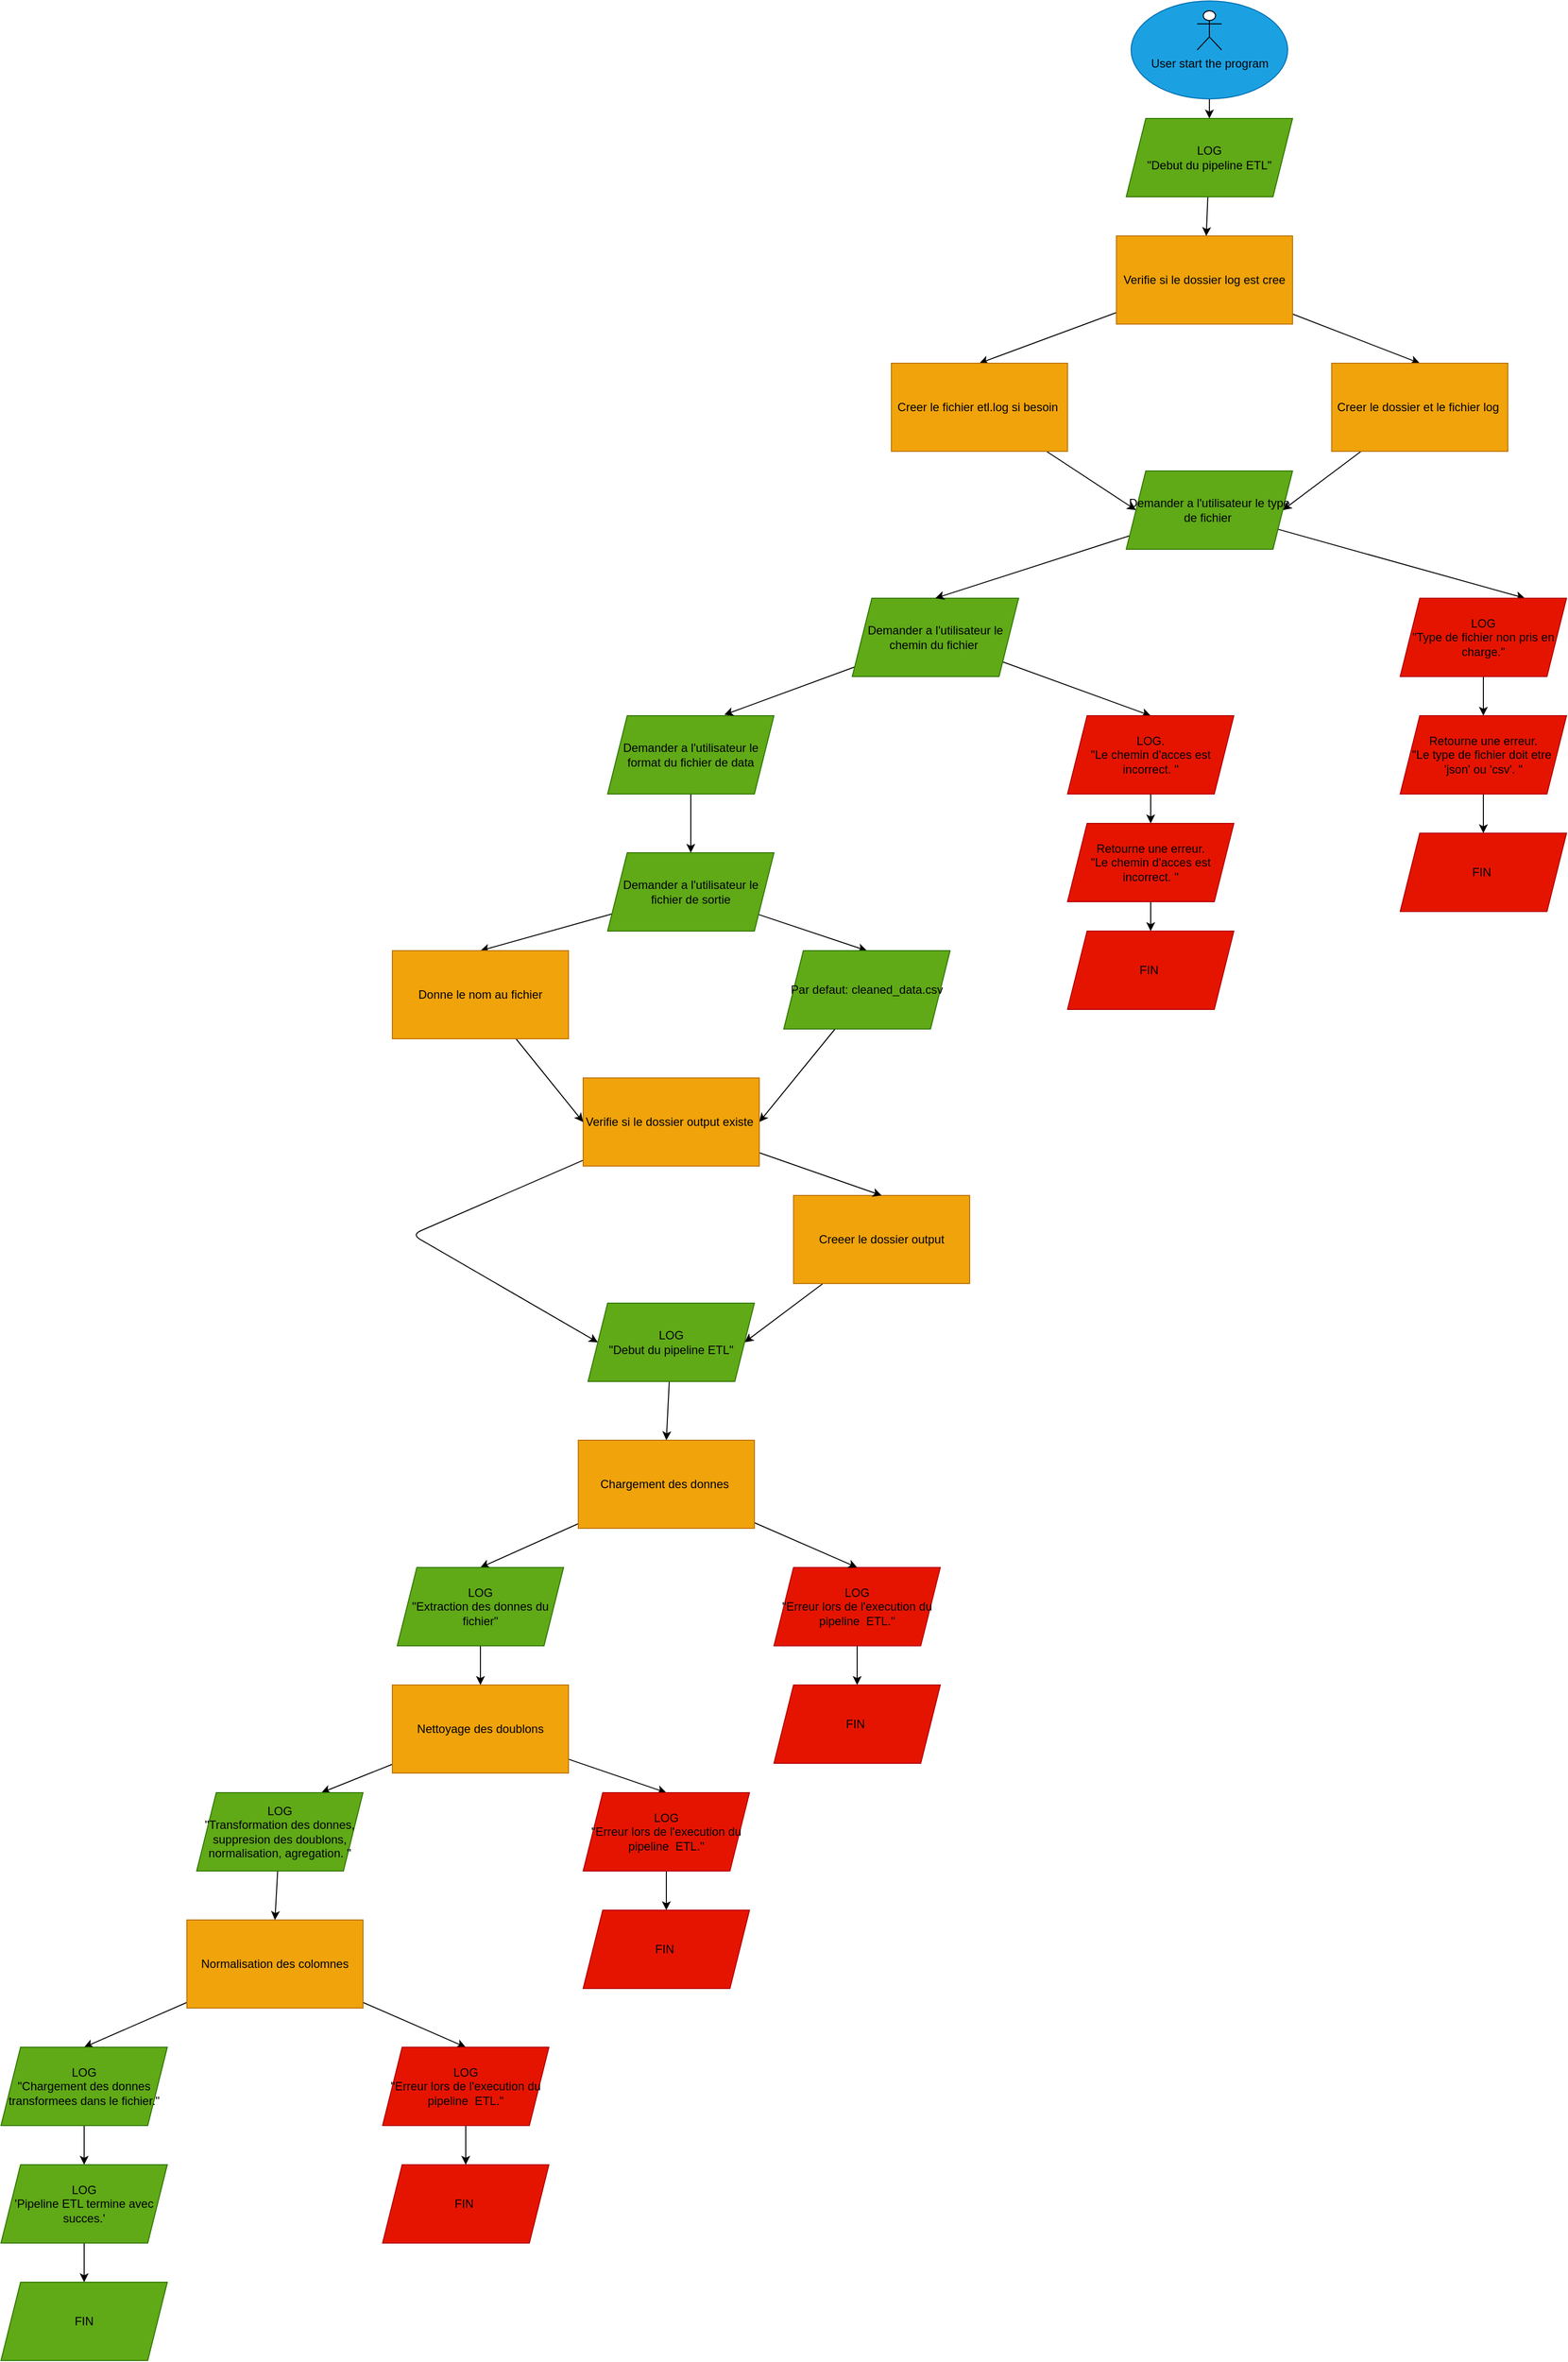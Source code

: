 <mxfile>
    <diagram id="ytDVIfAMNGvIMP3L4yr4" name="Page-1">
        <mxGraphModel dx="1596" dy="1663" grid="1" gridSize="10" guides="1" tooltips="1" connect="1" arrows="1" fold="1" page="1" pageScale="1" pageWidth="850" pageHeight="1100" math="0" shadow="0">
            <root>
                <mxCell id="0"/>
                <mxCell id="1" parent="0"/>
                <mxCell id="39" style="edgeStyle=none;html=1;exitX=0.5;exitY=1;exitDx=0;exitDy=0;entryX=0.5;entryY=0;entryDx=0;entryDy=0;fontColor=#000000;" parent="1" source="2" target="31" edge="1">
                    <mxGeometry relative="1" as="geometry"/>
                </mxCell>
                <mxCell id="2" value="" style="ellipse;whiteSpace=wrap;html=1;fillColor=#1ba1e2;fontColor=#ffffff;strokeColor=#006EAF;" parent="1" vertex="1">
                    <mxGeometry x="305" y="-10" width="160" height="100" as="geometry"/>
                </mxCell>
                <mxCell id="3" value="&lt;font color=&quot;#000000&quot;&gt;User start the program&lt;/font&gt;" style="shape=umlActor;verticalLabelPosition=bottom;verticalAlign=top;html=1;outlineConnect=0;" parent="1" vertex="1">
                    <mxGeometry x="372.5" width="25" height="40" as="geometry"/>
                </mxCell>
                <mxCell id="41" style="edgeStyle=none;html=1;entryX=0.5;entryY=0;entryDx=0;entryDy=0;fontColor=#000000;" parent="1" source="5" target="14" edge="1">
                    <mxGeometry relative="1" as="geometry"/>
                </mxCell>
                <mxCell id="42" style="edgeStyle=none;html=1;entryX=0.5;entryY=0;entryDx=0;entryDy=0;fontColor=#000000;" parent="1" source="5" target="15" edge="1">
                    <mxGeometry relative="1" as="geometry"/>
                </mxCell>
                <mxCell id="5" value="Verifie si le dossier log est cree" style="rounded=0;whiteSpace=wrap;html=1;fontColor=#000000;fillColor=#f0a30a;strokeColor=#BD7000;" parent="1" vertex="1">
                    <mxGeometry x="290" y="230" width="180" height="90" as="geometry"/>
                </mxCell>
                <mxCell id="53" style="edgeStyle=none;html=1;entryX=0.5;entryY=0;entryDx=0;entryDy=0;fontColor=#000000;" parent="1" source="8" target="12" edge="1">
                    <mxGeometry relative="1" as="geometry"/>
                </mxCell>
                <mxCell id="8" value="&lt;span style=&quot;color: rgb(0, 0, 0);&quot;&gt;Demander a l'utilisateur le format du fichier de data&lt;/span&gt;" style="shape=parallelogram;perimeter=parallelogramPerimeter;whiteSpace=wrap;html=1;fixedSize=1;fillColor=#60a917;strokeColor=#2D7600;fontColor=#ffffff;" parent="1" vertex="1">
                    <mxGeometry x="-230" y="720" width="170" height="80" as="geometry"/>
                </mxCell>
                <mxCell id="72" style="edgeStyle=none;html=1;entryX=0.5;entryY=0;entryDx=0;entryDy=0;fontColor=#000000;" parent="1" source="9" target="64" edge="1">
                    <mxGeometry relative="1" as="geometry"/>
                </mxCell>
                <mxCell id="9" value="&lt;font color=&quot;#000000&quot;&gt;LOG&lt;br&gt;&quot;Erreur lors de l'execution du pipeline&amp;nbsp; ETL.&quot;&lt;/font&gt;" style="shape=parallelogram;perimeter=parallelogramPerimeter;whiteSpace=wrap;html=1;fixedSize=1;fontColor=#ffffff;fillColor=#e51400;strokeColor=#B20000;" parent="1" vertex="1">
                    <mxGeometry x="-60" y="1590" width="170" height="80" as="geometry"/>
                </mxCell>
                <mxCell id="61" style="edgeStyle=none;html=1;entryX=1;entryY=0.5;entryDx=0;entryDy=0;fontColor=#000000;" parent="1" source="10" target="30" edge="1">
                    <mxGeometry relative="1" as="geometry"/>
                </mxCell>
                <mxCell id="10" value="Creeer le dossier output" style="rounded=0;whiteSpace=wrap;html=1;fontColor=#000000;fillColor=#f0a30a;strokeColor=#BD7000;" parent="1" vertex="1">
                    <mxGeometry x="-40" y="1210" width="180" height="90" as="geometry"/>
                </mxCell>
                <mxCell id="48" style="edgeStyle=none;html=1;fontColor=#000000;" parent="1" source="11" target="27" edge="1">
                    <mxGeometry relative="1" as="geometry"/>
                </mxCell>
                <mxCell id="11" value="&lt;font color=&quot;#000000&quot;&gt;Retourne une erreur.&lt;br&gt;&quot;Le type de fichier doit etre&amp;nbsp; 'json' ou 'csv'. &quot;&lt;br&gt;&lt;/font&gt;" style="shape=parallelogram;perimeter=parallelogramPerimeter;whiteSpace=wrap;html=1;fixedSize=1;fontColor=#ffffff;fillColor=#e51400;strokeColor=#B20000;" parent="1" vertex="1">
                    <mxGeometry x="580" y="720" width="170" height="80" as="geometry"/>
                </mxCell>
                <mxCell id="54" style="edgeStyle=none;html=1;entryX=0.5;entryY=0;entryDx=0;entryDy=0;fontColor=#000000;" parent="1" source="12" target="22" edge="1">
                    <mxGeometry relative="1" as="geometry"/>
                </mxCell>
                <mxCell id="55" style="edgeStyle=none;html=1;entryX=0.5;entryY=0;entryDx=0;entryDy=0;fontColor=#000000;" parent="1" source="12" target="29" edge="1">
                    <mxGeometry relative="1" as="geometry"/>
                </mxCell>
                <mxCell id="12" value="&lt;font color=&quot;#000000&quot;&gt;Demander a l'utilisateur le fichier de sortie&lt;/font&gt;" style="shape=parallelogram;perimeter=parallelogramPerimeter;whiteSpace=wrap;html=1;fixedSize=1;fillColor=#60a917;strokeColor=#2D7600;fontColor=#ffffff;" parent="1" vertex="1">
                    <mxGeometry x="-230" y="860" width="170" height="80" as="geometry"/>
                </mxCell>
                <mxCell id="44" style="edgeStyle=none;html=1;entryX=1;entryY=0.5;entryDx=0;entryDy=0;fontColor=#000000;" parent="1" source="14" target="17" edge="1">
                    <mxGeometry relative="1" as="geometry"/>
                </mxCell>
                <mxCell id="14" value="Creer le dossier et le fichier log&amp;nbsp;" style="rounded=0;whiteSpace=wrap;html=1;fontColor=#000000;fillColor=#f0a30a;strokeColor=#BD7000;" parent="1" vertex="1">
                    <mxGeometry x="510" y="360" width="180" height="90" as="geometry"/>
                </mxCell>
                <mxCell id="43" style="edgeStyle=none;html=1;entryX=0;entryY=0.5;entryDx=0;entryDy=0;fontColor=#000000;" parent="1" source="15" target="17" edge="1">
                    <mxGeometry relative="1" as="geometry"/>
                </mxCell>
                <mxCell id="15" value="Creer le fichier etl.log si besoin&amp;nbsp;" style="rounded=0;whiteSpace=wrap;html=1;fontColor=#000000;fillColor=#f0a30a;strokeColor=#BD7000;" parent="1" vertex="1">
                    <mxGeometry x="60" y="360" width="180" height="90" as="geometry"/>
                </mxCell>
                <mxCell id="49" style="edgeStyle=none;html=1;fontColor=#000000;entryX=0.5;entryY=0;entryDx=0;entryDy=0;" parent="1" source="16" target="18" edge="1">
                    <mxGeometry relative="1" as="geometry">
                        <mxPoint x="310" y="680" as="targetPoint"/>
                    </mxGeometry>
                </mxCell>
                <mxCell id="50" style="edgeStyle=none;html=1;entryX=0.702;entryY=-0.012;entryDx=0;entryDy=0;entryPerimeter=0;fontColor=#000000;" parent="1" source="16" target="8" edge="1">
                    <mxGeometry relative="1" as="geometry"/>
                </mxCell>
                <mxCell id="16" value="&lt;font color=&quot;#000000&quot;&gt;Demander a l'utilisateur le chemin du fichier&amp;nbsp;&lt;br&gt;&lt;/font&gt;" style="shape=parallelogram;perimeter=parallelogramPerimeter;whiteSpace=wrap;html=1;fixedSize=1;fillColor=#60a917;strokeColor=#2D7600;fontColor=#ffffff;" parent="1" vertex="1">
                    <mxGeometry x="20" y="600" width="170" height="80" as="geometry"/>
                </mxCell>
                <mxCell id="45" style="edgeStyle=none;html=1;entryX=0.5;entryY=0;entryDx=0;entryDy=0;fontColor=#000000;" parent="1" source="17" target="16" edge="1">
                    <mxGeometry relative="1" as="geometry"/>
                </mxCell>
                <mxCell id="46" style="edgeStyle=none;html=1;entryX=0.75;entryY=0;entryDx=0;entryDy=0;fontColor=#000000;" parent="1" source="17" target="26" edge="1">
                    <mxGeometry relative="1" as="geometry"/>
                </mxCell>
                <mxCell id="17" value="&lt;font color=&quot;#000000&quot;&gt;Demander a l'utilisateur le type de fichier&amp;nbsp;&lt;br&gt;&lt;/font&gt;" style="shape=parallelogram;perimeter=parallelogramPerimeter;whiteSpace=wrap;html=1;fixedSize=1;fillColor=#60a917;strokeColor=#2D7600;fontColor=#ffffff;" parent="1" vertex="1">
                    <mxGeometry x="300" y="470" width="170" height="80" as="geometry"/>
                </mxCell>
                <mxCell id="86" style="edgeStyle=none;html=1;" edge="1" parent="1" source="18" target="85">
                    <mxGeometry relative="1" as="geometry"/>
                </mxCell>
                <mxCell id="18" value="&lt;font color=&quot;#000000&quot;&gt;LOG.&lt;br&gt;&quot;Le chemin d'acces est incorrect. &quot;&lt;br&gt;&lt;/font&gt;" style="shape=parallelogram;perimeter=parallelogramPerimeter;whiteSpace=wrap;html=1;fixedSize=1;fontColor=#ffffff;fillColor=#e51400;strokeColor=#B20000;" parent="1" vertex="1">
                    <mxGeometry x="240" y="720" width="170" height="80" as="geometry"/>
                </mxCell>
                <mxCell id="69" style="edgeStyle=none;html=1;entryX=0.5;entryY=0;entryDx=0;entryDy=0;fontColor=#000000;" parent="1" source="19" target="9" edge="1">
                    <mxGeometry relative="1" as="geometry"/>
                </mxCell>
                <mxCell id="70" style="edgeStyle=none;html=1;entryX=0.5;entryY=0;entryDx=0;entryDy=0;fontColor=#000000;" parent="1" source="19" target="35" edge="1">
                    <mxGeometry relative="1" as="geometry"/>
                </mxCell>
                <mxCell id="19" value="Chargement des donnes&amp;nbsp;" style="rounded=0;whiteSpace=wrap;html=1;fontColor=#000000;fillColor=#f0a30a;strokeColor=#BD7000;" parent="1" vertex="1">
                    <mxGeometry x="-260" y="1460" width="180" height="90" as="geometry"/>
                </mxCell>
                <mxCell id="73" style="edgeStyle=none;html=1;entryX=0.5;entryY=0;entryDx=0;entryDy=0;fontColor=#000000;" parent="1" source="20" target="65" edge="1">
                    <mxGeometry relative="1" as="geometry"/>
                </mxCell>
                <mxCell id="74" style="edgeStyle=none;html=1;entryX=0.75;entryY=0;entryDx=0;entryDy=0;fontColor=#000000;" parent="1" source="20" target="36" edge="1">
                    <mxGeometry relative="1" as="geometry"/>
                </mxCell>
                <mxCell id="20" value="Nettoyage des doublons" style="rounded=0;whiteSpace=wrap;html=1;fontColor=#000000;fillColor=#f0a30a;strokeColor=#BD7000;" parent="1" vertex="1">
                    <mxGeometry x="-450" y="1710" width="180" height="90" as="geometry"/>
                </mxCell>
                <mxCell id="77" style="edgeStyle=none;html=1;entryX=0.5;entryY=0;entryDx=0;entryDy=0;fontColor=#000000;" parent="1" source="21" target="67" edge="1">
                    <mxGeometry relative="1" as="geometry"/>
                </mxCell>
                <mxCell id="79" style="edgeStyle=none;html=1;entryX=0.5;entryY=0;entryDx=0;entryDy=0;fontColor=#000000;" parent="1" source="21" target="37" edge="1">
                    <mxGeometry relative="1" as="geometry"/>
                </mxCell>
                <mxCell id="21" value="Normalisation des colomnes&lt;br&gt;" style="rounded=0;whiteSpace=wrap;html=1;fontColor=#000000;fillColor=#f0a30a;strokeColor=#BD7000;" parent="1" vertex="1">
                    <mxGeometry x="-660" y="1950" width="180" height="90" as="geometry"/>
                </mxCell>
                <mxCell id="57" style="edgeStyle=none;html=1;entryX=1;entryY=0.5;entryDx=0;entryDy=0;fontColor=#000000;" parent="1" source="22" target="23" edge="1">
                    <mxGeometry relative="1" as="geometry"/>
                </mxCell>
                <mxCell id="22" value="&lt;font color=&quot;#000000&quot;&gt;Par defaut: cleaned_data.csv&lt;br&gt;&lt;/font&gt;" style="shape=parallelogram;perimeter=parallelogramPerimeter;whiteSpace=wrap;html=1;fixedSize=1;fontColor=#ffffff;fillColor=#60a917;strokeColor=#2D7600;" parent="1" vertex="1">
                    <mxGeometry x="-50" y="960" width="170" height="80" as="geometry"/>
                </mxCell>
                <mxCell id="59" style="edgeStyle=none;html=1;entryX=0.5;entryY=0;entryDx=0;entryDy=0;fontColor=#000000;" parent="1" source="23" target="10" edge="1">
                    <mxGeometry relative="1" as="geometry"/>
                </mxCell>
                <mxCell id="60" style="edgeStyle=none;html=1;entryX=0;entryY=0.5;entryDx=0;entryDy=0;fontColor=#000000;" parent="1" source="23" target="30" edge="1">
                    <mxGeometry relative="1" as="geometry">
                        <Array as="points">
                            <mxPoint x="-430" y="1250"/>
                        </Array>
                    </mxGeometry>
                </mxCell>
                <mxCell id="23" value="Verifie si le dossier output existe&amp;nbsp;&lt;br&gt;" style="rounded=0;whiteSpace=wrap;html=1;fontColor=#000000;fillColor=#f0a30a;strokeColor=#BD7000;" parent="1" vertex="1">
                    <mxGeometry x="-255" y="1090" width="180" height="90" as="geometry"/>
                </mxCell>
                <mxCell id="47" style="edgeStyle=none;html=1;fontColor=#000000;" parent="1" source="26" target="11" edge="1">
                    <mxGeometry relative="1" as="geometry"/>
                </mxCell>
                <mxCell id="26" value="&lt;font color=&quot;#000000&quot;&gt;LOG&lt;br&gt;&quot;Type de fichier non pris en charge.&quot;&lt;br&gt;&lt;/font&gt;" style="shape=parallelogram;perimeter=parallelogramPerimeter;whiteSpace=wrap;html=1;fixedSize=1;fontColor=#ffffff;fillColor=#e51400;strokeColor=#B20000;" parent="1" vertex="1">
                    <mxGeometry x="580" y="600" width="170" height="80" as="geometry"/>
                </mxCell>
                <mxCell id="27" value="&lt;font color=&quot;#000000&quot;&gt;FIN&amp;nbsp;&lt;br&gt;&lt;/font&gt;" style="shape=parallelogram;perimeter=parallelogramPerimeter;whiteSpace=wrap;html=1;fixedSize=1;fontColor=#ffffff;fillColor=#e51400;strokeColor=#B20000;" parent="1" vertex="1">
                    <mxGeometry x="580" y="840" width="170" height="80" as="geometry"/>
                </mxCell>
                <mxCell id="56" style="edgeStyle=none;html=1;entryX=0;entryY=0.5;entryDx=0;entryDy=0;fontColor=#000000;" parent="1" source="29" target="23" edge="1">
                    <mxGeometry relative="1" as="geometry"/>
                </mxCell>
                <mxCell id="29" value="Donne le nom au fichier" style="rounded=0;whiteSpace=wrap;html=1;fontColor=#000000;fillColor=#f0a30a;strokeColor=#BD7000;" parent="1" vertex="1">
                    <mxGeometry x="-450" y="960" width="180" height="90" as="geometry"/>
                </mxCell>
                <mxCell id="62" style="edgeStyle=none;html=1;entryX=0.5;entryY=0;entryDx=0;entryDy=0;fontColor=#000000;" parent="1" source="30" target="19" edge="1">
                    <mxGeometry relative="1" as="geometry"/>
                </mxCell>
                <mxCell id="30" value="&lt;font color=&quot;#000000&quot;&gt;LOG&lt;br&gt;&quot;Debut du pipeline ETL&quot;&lt;br&gt;&lt;/font&gt;" style="shape=parallelogram;perimeter=parallelogramPerimeter;whiteSpace=wrap;html=1;fixedSize=1;fontColor=#ffffff;fillColor=#60a917;strokeColor=#2D7600;" parent="1" vertex="1">
                    <mxGeometry x="-250" y="1320" width="170" height="80" as="geometry"/>
                </mxCell>
                <mxCell id="40" style="edgeStyle=none;html=1;fontColor=#000000;" parent="1" source="31" target="5" edge="1">
                    <mxGeometry relative="1" as="geometry"/>
                </mxCell>
                <mxCell id="31" value="&lt;font color=&quot;#000000&quot;&gt;LOG&lt;br&gt;&quot;Debut du pipeline ETL&quot;&lt;br&gt;&lt;/font&gt;" style="shape=parallelogram;perimeter=parallelogramPerimeter;whiteSpace=wrap;html=1;fixedSize=1;fontColor=#ffffff;fillColor=#60a917;strokeColor=#2D7600;" parent="1" vertex="1">
                    <mxGeometry x="300" y="110" width="170" height="80" as="geometry"/>
                </mxCell>
                <mxCell id="34" value="&lt;font color=&quot;#000000&quot;&gt;FIN&amp;nbsp;&lt;br&gt;&lt;/font&gt;" style="shape=parallelogram;perimeter=parallelogramPerimeter;whiteSpace=wrap;html=1;fixedSize=1;fontColor=#ffffff;fillColor=#e51400;strokeColor=#B20000;" parent="1" vertex="1">
                    <mxGeometry x="240" y="940" width="170" height="80" as="geometry"/>
                </mxCell>
                <mxCell id="71" style="edgeStyle=none;html=1;entryX=0.5;entryY=0;entryDx=0;entryDy=0;fontColor=#000000;" parent="1" source="35" target="20" edge="1">
                    <mxGeometry relative="1" as="geometry"/>
                </mxCell>
                <mxCell id="35" value="&lt;font color=&quot;#000000&quot;&gt;LOG&lt;br&gt;&quot;Extraction des donnes du fichier&quot;&lt;br&gt;&lt;/font&gt;" style="shape=parallelogram;perimeter=parallelogramPerimeter;whiteSpace=wrap;html=1;fixedSize=1;fontColor=#ffffff;fillColor=#60a917;strokeColor=#2D7600;" parent="1" vertex="1">
                    <mxGeometry x="-445" y="1590" width="170" height="80" as="geometry"/>
                </mxCell>
                <mxCell id="75" style="edgeStyle=none;html=1;entryX=0.5;entryY=0;entryDx=0;entryDy=0;fontColor=#000000;" parent="1" source="36" target="21" edge="1">
                    <mxGeometry relative="1" as="geometry"/>
                </mxCell>
                <mxCell id="36" value="&lt;font color=&quot;#000000&quot;&gt;LOG&lt;br&gt;&quot;Transformation des donnes, suppresion des doublons, normalisation, agregation. &quot;&lt;br&gt;&lt;/font&gt;" style="shape=parallelogram;perimeter=parallelogramPerimeter;whiteSpace=wrap;html=1;fixedSize=1;fontColor=#ffffff;fillColor=#60a917;strokeColor=#2D7600;" parent="1" vertex="1">
                    <mxGeometry x="-650" y="1820" width="170" height="80" as="geometry"/>
                </mxCell>
                <mxCell id="81" style="edgeStyle=none;html=1;entryX=0.5;entryY=0;entryDx=0;entryDy=0;fontColor=#000000;" parent="1" source="37" target="38" edge="1">
                    <mxGeometry relative="1" as="geometry"/>
                </mxCell>
                <mxCell id="37" value="&lt;font color=&quot;#000000&quot;&gt;LOG&lt;br&gt;&quot;Chargement des donnes transformees dans le fichier.&quot;&lt;br&gt;&lt;/font&gt;" style="shape=parallelogram;perimeter=parallelogramPerimeter;whiteSpace=wrap;html=1;fixedSize=1;fontColor=#ffffff;fillColor=#60a917;strokeColor=#2D7600;" parent="1" vertex="1">
                    <mxGeometry x="-850" y="2080" width="170" height="80" as="geometry"/>
                </mxCell>
                <mxCell id="84" style="edgeStyle=none;html=1;entryX=0.5;entryY=0;entryDx=0;entryDy=0;fontColor=#000000;" parent="1" source="38" target="83" edge="1">
                    <mxGeometry relative="1" as="geometry"/>
                </mxCell>
                <mxCell id="38" value="&lt;font color=&quot;#000000&quot;&gt;LOG&lt;br&gt;'Pipeline ETL termine avec succes.'&lt;br&gt;&lt;/font&gt;" style="shape=parallelogram;perimeter=parallelogramPerimeter;whiteSpace=wrap;html=1;fixedSize=1;fontColor=#ffffff;fillColor=#60a917;strokeColor=#2D7600;" parent="1" vertex="1">
                    <mxGeometry x="-850" y="2200" width="170" height="80" as="geometry"/>
                </mxCell>
                <mxCell id="64" value="&lt;font color=&quot;#000000&quot;&gt;FIN&amp;nbsp;&lt;br&gt;&lt;/font&gt;" style="shape=parallelogram;perimeter=parallelogramPerimeter;whiteSpace=wrap;html=1;fixedSize=1;fontColor=#ffffff;fillColor=#e51400;strokeColor=#B20000;" parent="1" vertex="1">
                    <mxGeometry x="-60" y="1710" width="170" height="80" as="geometry"/>
                </mxCell>
                <mxCell id="76" style="edgeStyle=none;html=1;entryX=0.5;entryY=0;entryDx=0;entryDy=0;fontColor=#000000;" parent="1" source="65" target="66" edge="1">
                    <mxGeometry relative="1" as="geometry"/>
                </mxCell>
                <mxCell id="65" value="&lt;font color=&quot;#000000&quot;&gt;LOG&lt;br&gt;&quot;Erreur lors de l'execution du pipeline&amp;nbsp; ETL.&quot;&lt;/font&gt;" style="shape=parallelogram;perimeter=parallelogramPerimeter;whiteSpace=wrap;html=1;fixedSize=1;fontColor=#ffffff;fillColor=#e51400;strokeColor=#B20000;" parent="1" vertex="1">
                    <mxGeometry x="-255" y="1820" width="170" height="80" as="geometry"/>
                </mxCell>
                <mxCell id="66" value="&lt;font color=&quot;#000000&quot;&gt;FIN&amp;nbsp;&lt;br&gt;&lt;/font&gt;" style="shape=parallelogram;perimeter=parallelogramPerimeter;whiteSpace=wrap;html=1;fixedSize=1;fontColor=#ffffff;fillColor=#e51400;strokeColor=#B20000;" parent="1" vertex="1">
                    <mxGeometry x="-255" y="1940" width="170" height="80" as="geometry"/>
                </mxCell>
                <mxCell id="82" style="edgeStyle=none;html=1;fontColor=#000000;" parent="1" source="67" target="68" edge="1">
                    <mxGeometry relative="1" as="geometry"/>
                </mxCell>
                <mxCell id="67" value="&lt;font color=&quot;#000000&quot;&gt;LOG&lt;br&gt;&quot;Erreur lors de l'execution du pipeline&amp;nbsp; ETL.&quot;&lt;/font&gt;" style="shape=parallelogram;perimeter=parallelogramPerimeter;whiteSpace=wrap;html=1;fixedSize=1;fontColor=#ffffff;fillColor=#e51400;strokeColor=#B20000;" parent="1" vertex="1">
                    <mxGeometry x="-460" y="2080" width="170" height="80" as="geometry"/>
                </mxCell>
                <mxCell id="68" value="&lt;font color=&quot;#000000&quot;&gt;FIN&amp;nbsp;&lt;br&gt;&lt;/font&gt;" style="shape=parallelogram;perimeter=parallelogramPerimeter;whiteSpace=wrap;html=1;fixedSize=1;fontColor=#ffffff;fillColor=#e51400;strokeColor=#B20000;" parent="1" vertex="1">
                    <mxGeometry x="-460" y="2200" width="170" height="80" as="geometry"/>
                </mxCell>
                <mxCell id="83" value="&lt;font color=&quot;#000000&quot;&gt;FIN&lt;br&gt;&lt;/font&gt;" style="shape=parallelogram;perimeter=parallelogramPerimeter;whiteSpace=wrap;html=1;fixedSize=1;fontColor=#ffffff;fillColor=#60a917;strokeColor=#2D7600;" parent="1" vertex="1">
                    <mxGeometry x="-850" y="2320" width="170" height="80" as="geometry"/>
                </mxCell>
                <mxCell id="87" style="edgeStyle=none;html=1;" edge="1" parent="1" source="85" target="34">
                    <mxGeometry relative="1" as="geometry"/>
                </mxCell>
                <mxCell id="85" value="&lt;font color=&quot;#000000&quot;&gt;Retourne une erreur.&lt;br&gt;&quot;Le chemin d'acces est incorrect. &quot;&lt;br&gt;&lt;/font&gt;" style="shape=parallelogram;perimeter=parallelogramPerimeter;whiteSpace=wrap;html=1;fixedSize=1;fontColor=#ffffff;fillColor=#e51400;strokeColor=#B20000;" vertex="1" parent="1">
                    <mxGeometry x="240" y="830" width="170" height="80" as="geometry"/>
                </mxCell>
            </root>
        </mxGraphModel>
    </diagram>
</mxfile>